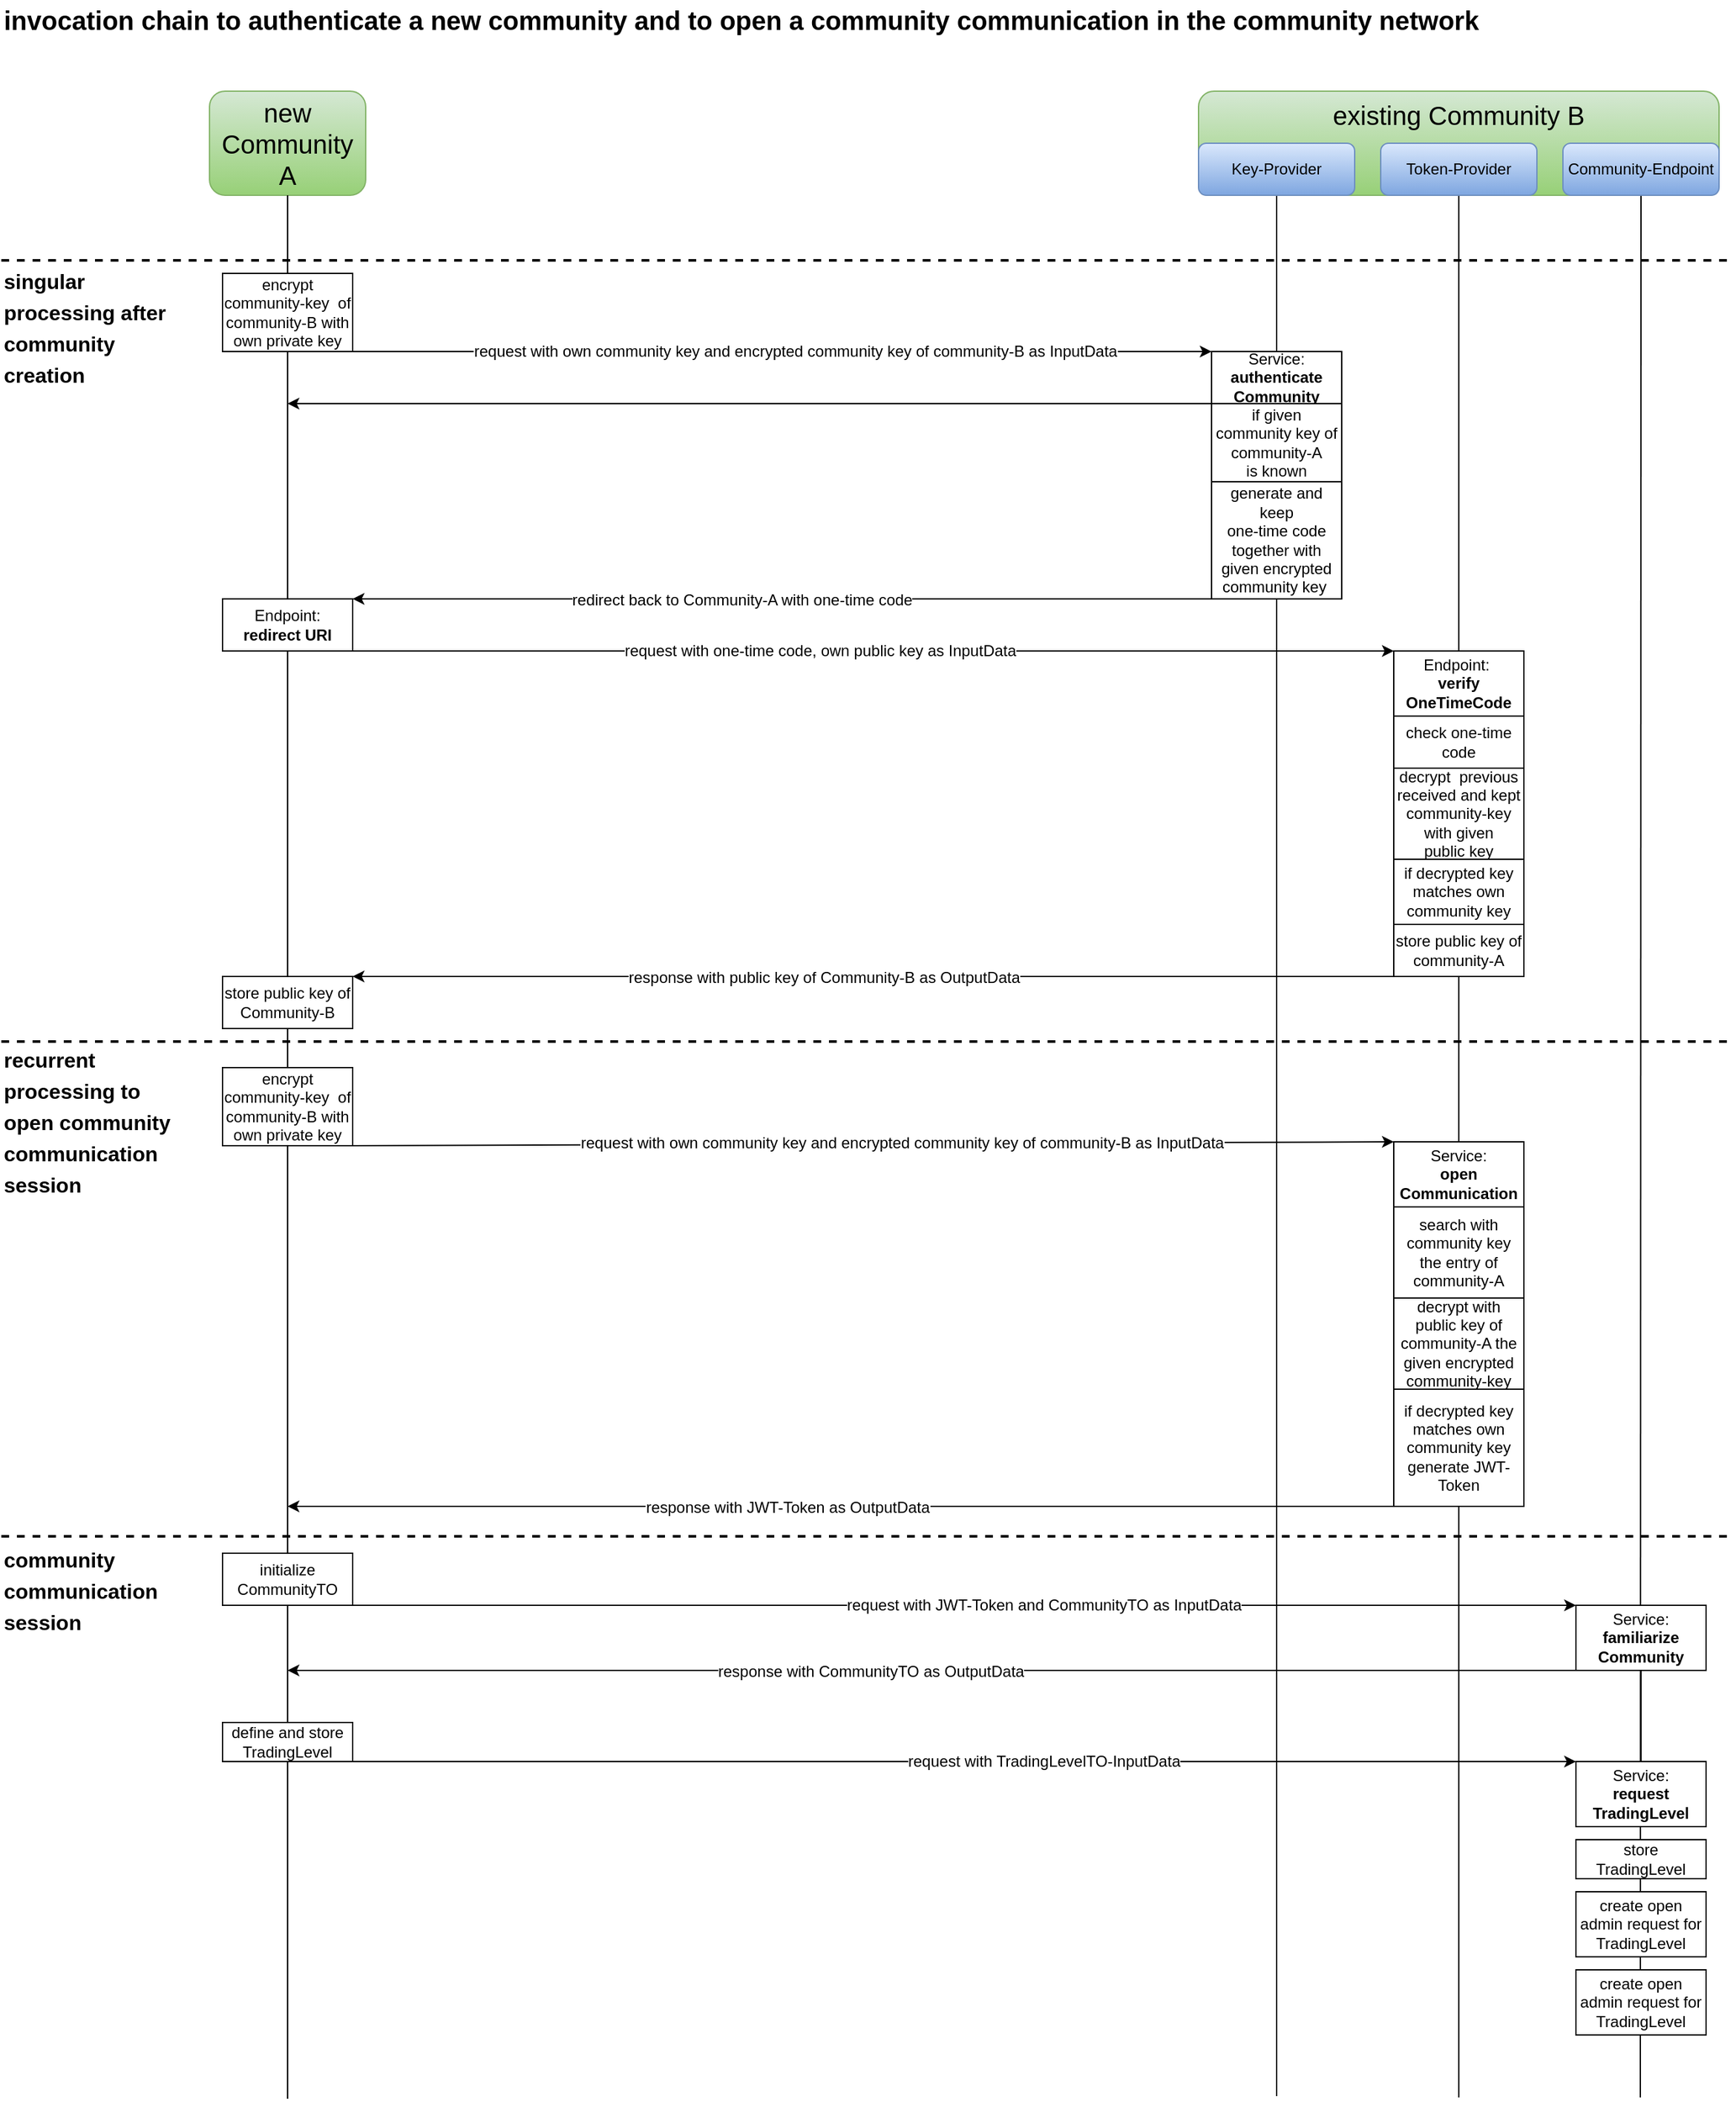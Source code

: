 <mxfile>
    <diagram id="ymh7Jh5NIHEcxBqobDAe" name="Seite-1">
        <mxGraphModel dx="1088" dy="800" grid="1" gridSize="10" guides="1" tooltips="1" connect="1" arrows="1" fold="1" page="1" pageScale="1" pageWidth="2336" pageHeight="1654" math="0" shadow="0">
            <root>
                <mxCell id="0"/>
                <mxCell id="1" parent="0"/>
                <mxCell id="64" value="" style="endArrow=none;html=1;entryX=0.5;entryY=1;entryDx=0;entryDy=0;" parent="1" target="63" edge="1">
                    <mxGeometry width="50" height="50" relative="1" as="geometry">
                        <mxPoint x="1299.5" y="1621" as="sourcePoint"/>
                        <mxPoint x="1299.5" y="200" as="targetPoint"/>
                    </mxGeometry>
                </mxCell>
                <mxCell id="62" value="" style="endArrow=none;html=1;entryX=0.5;entryY=1;entryDx=0;entryDy=0;" parent="1" target="61" edge="1">
                    <mxGeometry width="50" height="50" relative="1" as="geometry">
                        <mxPoint x="1160" y="1621" as="sourcePoint"/>
                        <mxPoint x="890" y="380" as="targetPoint"/>
                    </mxGeometry>
                </mxCell>
                <mxCell id="2" value="invocation chain to authenticate a new community and to open a community communication in the community network" style="text;html=1;strokeColor=none;fillColor=none;align=left;verticalAlign=middle;whiteSpace=wrap;rounded=0;fontStyle=1;fontSize=20;" parent="1" vertex="1">
                    <mxGeometry x="40" y="10" width="1320" height="30" as="geometry"/>
                </mxCell>
                <mxCell id="3" value="new&lt;br&gt;Community A" style="rounded=1;whiteSpace=wrap;html=1;fontSize=20;fillColor=#d5e8d4;gradientColor=#97d077;strokeColor=#82b366;" parent="1" vertex="1">
                    <mxGeometry x="200" y="80" width="120" height="80" as="geometry"/>
                </mxCell>
                <mxCell id="4" value="existing Community B" style="rounded=1;whiteSpace=wrap;html=1;fontSize=20;fillColor=#d5e8d4;gradientColor=#97d077;strokeColor=#82b366;verticalAlign=top;" parent="1" vertex="1">
                    <mxGeometry x="960" y="80" width="400" height="80" as="geometry"/>
                </mxCell>
                <mxCell id="5" value="" style="endArrow=none;html=1;fontSize=20;entryX=0.5;entryY=1;entryDx=0;entryDy=0;startArrow=none;" parent="1" target="3" edge="1">
                    <mxGeometry width="50" height="50" relative="1" as="geometry">
                        <mxPoint x="260" y="541" as="sourcePoint"/>
                        <mxPoint x="730" y="460" as="targetPoint"/>
                    </mxGeometry>
                </mxCell>
                <mxCell id="6" value="" style="endArrow=none;html=1;fontSize=20;entryX=0.5;entryY=1;entryDx=0;entryDy=0;startArrow=none;" parent="1" source="8" target="60" edge="1">
                    <mxGeometry width="50" height="50" relative="1" as="geometry">
                        <mxPoint x="1019.5" y="1622" as="sourcePoint"/>
                        <mxPoint x="1019.5" y="200" as="targetPoint"/>
                    </mxGeometry>
                </mxCell>
                <mxCell id="7" value="encrypt community-key&amp;nbsp; of community-B with own private key" style="rounded=0;whiteSpace=wrap;html=1;fontSize=12;" parent="1" vertex="1">
                    <mxGeometry x="210" y="220" width="100" height="60" as="geometry"/>
                </mxCell>
                <mxCell id="9" value="" style="endArrow=classic;startArrow=none;html=1;fontSize=12;exitX=1;exitY=1;exitDx=0;exitDy=0;entryX=0;entryY=0;entryDx=0;entryDy=0;startFill=0;" parent="1" source="7" target="8" edge="1">
                    <mxGeometry width="50" height="50" relative="1" as="geometry">
                        <mxPoint x="310" y="300" as="sourcePoint"/>
                        <mxPoint x="730" y="450" as="targetPoint"/>
                    </mxGeometry>
                </mxCell>
                <mxCell id="10" value="request with own community key and encrypted community key of community-B as InputData" style="edgeLabel;html=1;align=center;verticalAlign=middle;resizable=0;points=[];fontSize=12;" parent="9" vertex="1" connectable="0">
                    <mxGeometry x="0.17" y="-1" relative="1" as="geometry">
                        <mxPoint x="-46" y="-1" as="offset"/>
                    </mxGeometry>
                </mxCell>
                <mxCell id="12" value="" style="endArrow=classic;html=1;fontSize=12;entryX=0;entryY=0;entryDx=0;entryDy=0;exitX=1;exitY=1;exitDx=0;exitDy=0;" parent="1" source="13" target="11" edge="1">
                    <mxGeometry width="50" height="50" relative="1" as="geometry">
                        <mxPoint x="260" y="1243" as="sourcePoint"/>
                        <mxPoint x="730" y="1353" as="targetPoint"/>
                    </mxGeometry>
                </mxCell>
                <mxCell id="14" value="request with JWT-Token and CommunityTO as InputData" style="edgeLabel;html=1;align=center;verticalAlign=middle;resizable=0;points=[];fontSize=12;" parent="12" vertex="1" connectable="0">
                    <mxGeometry x="0.13" relative="1" as="geometry">
                        <mxPoint as="offset"/>
                    </mxGeometry>
                </mxCell>
                <mxCell id="16" value="" style="endArrow=classic;html=1;fontSize=12;exitX=0;exitY=1;exitDx=0;exitDy=0;" parent="1" source="11" edge="1">
                    <mxGeometry width="50" height="50" relative="1" as="geometry">
                        <mxPoint x="680" y="1393" as="sourcePoint"/>
                        <mxPoint x="260" y="1293" as="targetPoint"/>
                    </mxGeometry>
                </mxCell>
                <mxCell id="17" value="response with CommunityTO as OutputData" style="edgeLabel;html=1;align=center;verticalAlign=middle;resizable=0;points=[];fontSize=12;" parent="16" vertex="1" connectable="0">
                    <mxGeometry x="0.096" y="1" relative="1" as="geometry">
                        <mxPoint as="offset"/>
                    </mxGeometry>
                </mxCell>
                <mxCell id="18" value="Service: &lt;br&gt;&lt;b&gt;request&lt;br&gt;TradingLevel&lt;/b&gt;" style="rounded=0;whiteSpace=wrap;html=1;fontSize=12;" parent="1" vertex="1">
                    <mxGeometry x="1250" y="1363" width="100" height="50" as="geometry"/>
                </mxCell>
                <mxCell id="20" value="" style="endArrow=classic;html=1;fontSize=12;entryX=0;entryY=0;entryDx=0;entryDy=0;exitX=1;exitY=1;exitDx=0;exitDy=0;" parent="1" target="18" edge="1">
                    <mxGeometry width="50" height="50" relative="1" as="geometry">
                        <mxPoint x="310" y="1363" as="sourcePoint"/>
                        <mxPoint x="970" y="1363" as="targetPoint"/>
                    </mxGeometry>
                </mxCell>
                <mxCell id="21" value="request with TradingLevelTO-InputData" style="edgeLabel;html=1;align=center;verticalAlign=middle;resizable=0;points=[];fontSize=12;" parent="20" vertex="1" connectable="0">
                    <mxGeometry x="0.13" relative="1" as="geometry">
                        <mxPoint as="offset"/>
                    </mxGeometry>
                </mxCell>
                <mxCell id="22" value="store&lt;br&gt;TradingLevel" style="rounded=0;whiteSpace=wrap;html=1;fontSize=12;" parent="1" vertex="1">
                    <mxGeometry x="1250" y="1423" width="100" height="30" as="geometry"/>
                </mxCell>
                <mxCell id="23" value="create open admin request for&lt;br&gt;TradingLevel" style="rounded=0;whiteSpace=wrap;html=1;fontSize=12;" parent="1" vertex="1">
                    <mxGeometry x="1250" y="1463" width="100" height="50" as="geometry"/>
                </mxCell>
                <mxCell id="24" value="create open admin request for&lt;br&gt;TradingLevel" style="rounded=0;whiteSpace=wrap;html=1;fontSize=12;" parent="1" vertex="1">
                    <mxGeometry x="1250" y="1523" width="100" height="50" as="geometry"/>
                </mxCell>
                <mxCell id="8" value="Service:&lt;br&gt;&lt;b&gt;authenticate&lt;br&gt;Community&lt;/b&gt;" style="rounded=0;whiteSpace=wrap;html=1;fontSize=12;" parent="1" vertex="1">
                    <mxGeometry x="970" y="280" width="100" height="40" as="geometry"/>
                </mxCell>
                <mxCell id="26" value="" style="endArrow=none;html=1;fontSize=20;entryX=0.5;entryY=1;entryDx=0;entryDy=0;startArrow=none;" parent="1" target="8" edge="1">
                    <mxGeometry width="50" height="50" relative="1" as="geometry">
                        <mxPoint x="1020" y="1620" as="sourcePoint"/>
                        <mxPoint x="1019.5" y="220" as="targetPoint"/>
                    </mxGeometry>
                </mxCell>
                <mxCell id="27" value="if given community key of community-A&lt;br&gt;is known" style="rounded=0;whiteSpace=wrap;html=1;fontSize=12;" parent="1" vertex="1">
                    <mxGeometry x="970" y="320" width="100" height="60" as="geometry"/>
                </mxCell>
                <mxCell id="28" value="generate and keep&lt;br&gt;one-time code together with given encrypted community key&amp;nbsp;" style="rounded=0;whiteSpace=wrap;html=1;fontSize=12;" parent="1" vertex="1">
                    <mxGeometry x="970" y="380" width="100" height="90" as="geometry"/>
                </mxCell>
                <mxCell id="30" value="" style="endArrow=none;html=1;fontSize=20;" parent="1" edge="1">
                    <mxGeometry width="50" height="50" relative="1" as="geometry">
                        <mxPoint x="260" y="1622" as="sourcePoint"/>
                        <mxPoint x="260" y="540" as="targetPoint"/>
                    </mxGeometry>
                </mxCell>
                <mxCell id="31" value="" style="endArrow=classic;html=1;fontSize=12;exitX=0;exitY=1;exitDx=0;exitDy=0;entryX=1;entryY=0;entryDx=0;entryDy=0;" parent="1" source="28" target="38" edge="1">
                    <mxGeometry width="50" height="50" relative="1" as="geometry">
                        <mxPoint x="970" y="521" as="sourcePoint"/>
                        <mxPoint x="310" y="490" as="targetPoint"/>
                    </mxGeometry>
                </mxCell>
                <mxCell id="32" value="redirect back to Community-A with one-time code" style="edgeLabel;html=1;align=center;verticalAlign=middle;resizable=0;points=[];fontSize=12;" parent="31" vertex="1" connectable="0">
                    <mxGeometry x="0.096" y="1" relative="1" as="geometry">
                        <mxPoint as="offset"/>
                    </mxGeometry>
                </mxCell>
                <mxCell id="33" value="" style="endArrow=classic;html=1;fontSize=12;exitX=0;exitY=1;exitDx=0;exitDy=0;" parent="1" source="8" edge="1">
                    <mxGeometry width="50" height="50" relative="1" as="geometry">
                        <mxPoint x="960" y="320" as="sourcePoint"/>
                        <mxPoint x="260" y="320" as="targetPoint"/>
                    </mxGeometry>
                </mxCell>
                <mxCell id="36" value="" style="endArrow=classic;html=1;fontSize=12;entryX=0;entryY=0;entryDx=0;entryDy=0;exitX=1;exitY=1;exitDx=0;exitDy=0;" parent="1" source="38" target="35" edge="1">
                    <mxGeometry width="50" height="50" relative="1" as="geometry">
                        <mxPoint x="310" y="601" as="sourcePoint"/>
                        <mxPoint x="730" y="691" as="targetPoint"/>
                    </mxGeometry>
                </mxCell>
                <mxCell id="37" value="request with one-time code, own public key as InputData" style="edgeLabel;html=1;align=center;verticalAlign=middle;resizable=0;points=[];fontSize=12;" parent="36" vertex="1" connectable="0">
                    <mxGeometry x="0.13" relative="1" as="geometry">
                        <mxPoint x="-93" as="offset"/>
                    </mxGeometry>
                </mxCell>
                <mxCell id="38" value="Endpoint:&lt;br&gt;&lt;b&gt;redirect URI&lt;/b&gt;" style="rounded=0;whiteSpace=wrap;html=1;fontSize=12;" parent="1" vertex="1">
                    <mxGeometry x="210" y="470" width="100" height="40" as="geometry"/>
                </mxCell>
                <mxCell id="11" value="Service: &lt;b&gt;familiarize&lt;br&gt;Community&lt;/b&gt;" style="rounded=0;whiteSpace=wrap;html=1;fontSize=12;" parent="1" vertex="1">
                    <mxGeometry x="1250" y="1243" width="100" height="50" as="geometry"/>
                </mxCell>
                <mxCell id="13" value="initialize CommunityTO" style="rounded=0;whiteSpace=wrap;html=1;fontSize=12;" parent="1" vertex="1">
                    <mxGeometry x="210" y="1203" width="100" height="40" as="geometry"/>
                </mxCell>
                <mxCell id="15" value="define and store&lt;br&gt;TradingLevel" style="rounded=0;whiteSpace=wrap;html=1;fontSize=12;" parent="1" vertex="1">
                    <mxGeometry x="210" y="1333" width="100" height="30" as="geometry"/>
                </mxCell>
                <mxCell id="39" value="" style="endArrow=classic;html=1;fontSize=12;exitX=0;exitY=1;exitDx=0;exitDy=0;entryX=1;entryY=0;entryDx=0;entryDy=0;" parent="1" source="47" target="46" edge="1">
                    <mxGeometry width="50" height="50" relative="1" as="geometry">
                        <mxPoint x="960" y="861" as="sourcePoint"/>
                        <mxPoint x="260" y="831" as="targetPoint"/>
                    </mxGeometry>
                </mxCell>
                <mxCell id="40" value="response with public key of Community-B as OutputData" style="edgeLabel;html=1;align=center;verticalAlign=middle;resizable=0;points=[];fontSize=12;" parent="39" vertex="1" connectable="0">
                    <mxGeometry x="0.096" y="1" relative="1" as="geometry">
                        <mxPoint as="offset"/>
                    </mxGeometry>
                </mxCell>
                <mxCell id="42" value="decrypt&amp;nbsp; previous received and kept community-key with given &lt;br&gt;public key" style="rounded=0;whiteSpace=wrap;html=1;fontSize=12;" parent="1" vertex="1">
                    <mxGeometry x="1110" y="600" width="100" height="70" as="geometry"/>
                </mxCell>
                <mxCell id="43" value="" style="endArrow=none;html=1;fontSize=20;entryX=0.5;entryY=1;entryDx=0;entryDy=0;startArrow=none;" parent="1" source="44" target="42" edge="1">
                    <mxGeometry width="50" height="50" relative="1" as="geometry">
                        <mxPoint x="1160" y="1061" as="sourcePoint"/>
                        <mxPoint x="1160" y="391" as="targetPoint"/>
                    </mxGeometry>
                </mxCell>
                <mxCell id="44" value="&lt;span&gt;if decrypted key matches own community key&lt;/span&gt;" style="rounded=0;whiteSpace=wrap;html=1;fontSize=12;" parent="1" vertex="1">
                    <mxGeometry x="1110" y="670" width="100" height="50" as="geometry"/>
                </mxCell>
                <mxCell id="46" value="&lt;span&gt;store public key of Community-B&lt;/span&gt;" style="rounded=0;whiteSpace=wrap;html=1;fontSize=12;" parent="1" vertex="1">
                    <mxGeometry x="210" y="760" width="100" height="40" as="geometry"/>
                </mxCell>
                <mxCell id="47" value="store public key of community-A" style="rounded=0;whiteSpace=wrap;html=1;fontSize=12;" parent="1" vertex="1">
                    <mxGeometry x="1110" y="720" width="100" height="40" as="geometry"/>
                </mxCell>
                <mxCell id="35" value="Endpoint:&amp;nbsp;&lt;br&gt;&lt;b&gt;verify&lt;br&gt;OneTimeCode&lt;br&gt;&lt;/b&gt;" style="rounded=0;whiteSpace=wrap;html=1;fontSize=12;" parent="1" vertex="1">
                    <mxGeometry x="1110" y="510" width="100" height="50" as="geometry"/>
                </mxCell>
                <mxCell id="48" value="" style="endArrow=none;html=1;fontSize=20;entryX=0.5;entryY=1;entryDx=0;entryDy=0;startArrow=none;" parent="1" source="42" target="35" edge="1">
                    <mxGeometry width="50" height="50" relative="1" as="geometry">
                        <mxPoint x="1160" y="640" as="sourcePoint"/>
                        <mxPoint x="1160" y="320" as="targetPoint"/>
                    </mxGeometry>
                </mxCell>
                <mxCell id="41" value="check one-time code" style="rounded=0;whiteSpace=wrap;html=1;fontSize=12;" parent="1" vertex="1">
                    <mxGeometry x="1110" y="560" width="100" height="40" as="geometry"/>
                </mxCell>
                <mxCell id="49" value="&lt;span&gt;encrypt community-key&amp;nbsp; of community-B with own private key&lt;/span&gt;" style="rounded=0;whiteSpace=wrap;html=1;fontSize=12;" parent="1" vertex="1">
                    <mxGeometry x="210" y="830" width="100" height="60" as="geometry"/>
                </mxCell>
                <mxCell id="50" value="" style="endArrow=classic;startArrow=none;html=1;fontSize=12;exitX=1;exitY=1;exitDx=0;exitDy=0;entryX=0;entryY=0;entryDx=0;entryDy=0;startFill=0;" parent="1" target="52" edge="1">
                    <mxGeometry width="50" height="50" relative="1" as="geometry">
                        <mxPoint x="310" y="890" as="sourcePoint"/>
                        <mxPoint x="970" y="890" as="targetPoint"/>
                    </mxGeometry>
                </mxCell>
                <mxCell id="51" value="request with own community key and encrypted community key of community-B as InputData" style="edgeLabel;html=1;align=center;verticalAlign=middle;resizable=0;points=[];fontSize=12;" parent="50" vertex="1" connectable="0">
                    <mxGeometry x="0.17" y="-1" relative="1" as="geometry">
                        <mxPoint x="-46" y="-1" as="offset"/>
                    </mxGeometry>
                </mxCell>
                <mxCell id="52" value="Service: &lt;br&gt;&lt;b&gt;open Communication&lt;/b&gt;" style="rounded=0;whiteSpace=wrap;html=1;fontSize=12;" parent="1" vertex="1">
                    <mxGeometry x="1110" y="887" width="100" height="50" as="geometry"/>
                </mxCell>
                <mxCell id="53" value="" style="endArrow=none;html=1;fontSize=20;entryX=0.5;entryY=1;entryDx=0;entryDy=0;startArrow=none;" parent="1" source="18" target="11" edge="1">
                    <mxGeometry width="50" height="50" relative="1" as="geometry">
                        <mxPoint x="1300" y="1213" as="sourcePoint"/>
                        <mxPoint x="1300" y="1072" as="targetPoint"/>
                    </mxGeometry>
                </mxCell>
                <mxCell id="54" value="" style="endArrow=none;dashed=1;html=1;strokeWidth=2;" parent="1" edge="1">
                    <mxGeometry width="50" height="50" relative="1" as="geometry">
                        <mxPoint x="40" y="810" as="sourcePoint"/>
                        <mxPoint x="1370" y="810" as="targetPoint"/>
                    </mxGeometry>
                </mxCell>
                <mxCell id="55" value="" style="endArrow=classic;html=1;fontSize=12;exitX=0;exitY=1;exitDx=0;exitDy=0;" parent="1" source="59" edge="1">
                    <mxGeometry width="50" height="50" relative="1" as="geometry">
                        <mxPoint x="1110" y="1200" as="sourcePoint"/>
                        <mxPoint x="260" y="1167" as="targetPoint"/>
                    </mxGeometry>
                </mxCell>
                <mxCell id="56" value="response with JWT-Token as OutputData" style="edgeLabel;html=1;align=center;verticalAlign=middle;resizable=0;points=[];fontSize=12;" parent="55" vertex="1" connectable="0">
                    <mxGeometry x="0.096" y="1" relative="1" as="geometry">
                        <mxPoint as="offset"/>
                    </mxGeometry>
                </mxCell>
                <mxCell id="57" value="search with community key the entry of community-A" style="rounded=0;whiteSpace=wrap;html=1;fontSize=12;" parent="1" vertex="1">
                    <mxGeometry x="1110" y="937" width="100" height="70" as="geometry"/>
                </mxCell>
                <mxCell id="58" value="decrypt with public key of community-A the given encrypted community-key" style="rounded=0;whiteSpace=wrap;html=1;fontSize=12;" parent="1" vertex="1">
                    <mxGeometry x="1110" y="1007" width="100" height="70" as="geometry"/>
                </mxCell>
                <mxCell id="59" value="&lt;span&gt;if decrypted key matches own community key generate JWT-Token&lt;/span&gt;" style="rounded=0;whiteSpace=wrap;html=1;fontSize=12;" parent="1" vertex="1">
                    <mxGeometry x="1110" y="1077" width="100" height="90" as="geometry"/>
                </mxCell>
                <mxCell id="60" value="Key-Provider" style="rounded=1;whiteSpace=wrap;html=1;fillColor=#dae8fc;gradientColor=#7ea6e0;strokeColor=#6c8ebf;" parent="1" vertex="1">
                    <mxGeometry x="960" y="120" width="120" height="40" as="geometry"/>
                </mxCell>
                <mxCell id="61" value="Token-Provider" style="rounded=1;whiteSpace=wrap;html=1;fillColor=#dae8fc;gradientColor=#7ea6e0;strokeColor=#6c8ebf;" parent="1" vertex="1">
                    <mxGeometry x="1100" y="120" width="120" height="40" as="geometry"/>
                </mxCell>
                <mxCell id="63" value="Community-Endpoint" style="rounded=1;whiteSpace=wrap;html=1;fillColor=#dae8fc;gradientColor=#7ea6e0;strokeColor=#6c8ebf;" parent="1" vertex="1">
                    <mxGeometry x="1240" y="120" width="120" height="40" as="geometry"/>
                </mxCell>
                <mxCell id="65" value="" style="endArrow=none;dashed=1;html=1;strokeWidth=2;" parent="1" edge="1">
                    <mxGeometry width="50" height="50" relative="1" as="geometry">
                        <mxPoint x="40.0" y="210.0" as="sourcePoint"/>
                        <mxPoint x="1370" y="210.0" as="targetPoint"/>
                    </mxGeometry>
                </mxCell>
                <mxCell id="66" value="&lt;font style=&quot;font-size: 16px&quot;&gt;singular processing after community creation&lt;/font&gt;" style="text;html=1;strokeColor=none;fillColor=none;align=left;verticalAlign=middle;whiteSpace=wrap;rounded=0;fontStyle=1;fontSize=20;" parent="1" vertex="1">
                    <mxGeometry x="40" y="210" width="140" height="100" as="geometry"/>
                </mxCell>
                <mxCell id="67" value="&lt;font style=&quot;font-size: 16px&quot;&gt;recurrent processing to open community communication session&lt;/font&gt;" style="text;html=1;strokeColor=none;fillColor=none;align=left;verticalAlign=middle;whiteSpace=wrap;rounded=0;fontStyle=1;fontSize=20;" parent="1" vertex="1">
                    <mxGeometry x="40" y="810" width="140" height="120" as="geometry"/>
                </mxCell>
                <mxCell id="68" value="" style="endArrow=none;dashed=1;html=1;strokeWidth=2;" parent="1" edge="1">
                    <mxGeometry width="50" height="50" relative="1" as="geometry">
                        <mxPoint x="40" y="1190" as="sourcePoint"/>
                        <mxPoint x="1370" y="1190" as="targetPoint"/>
                    </mxGeometry>
                </mxCell>
                <mxCell id="69" value="&lt;font style=&quot;font-size: 16px&quot;&gt;community communication session&lt;/font&gt;" style="text;html=1;strokeColor=none;fillColor=none;align=left;verticalAlign=middle;whiteSpace=wrap;rounded=0;fontStyle=1;fontSize=20;" parent="1" vertex="1">
                    <mxGeometry x="40" y="1190" width="140" height="80" as="geometry"/>
                </mxCell>
            </root>
        </mxGraphModel>
    </diagram>
</mxfile>
